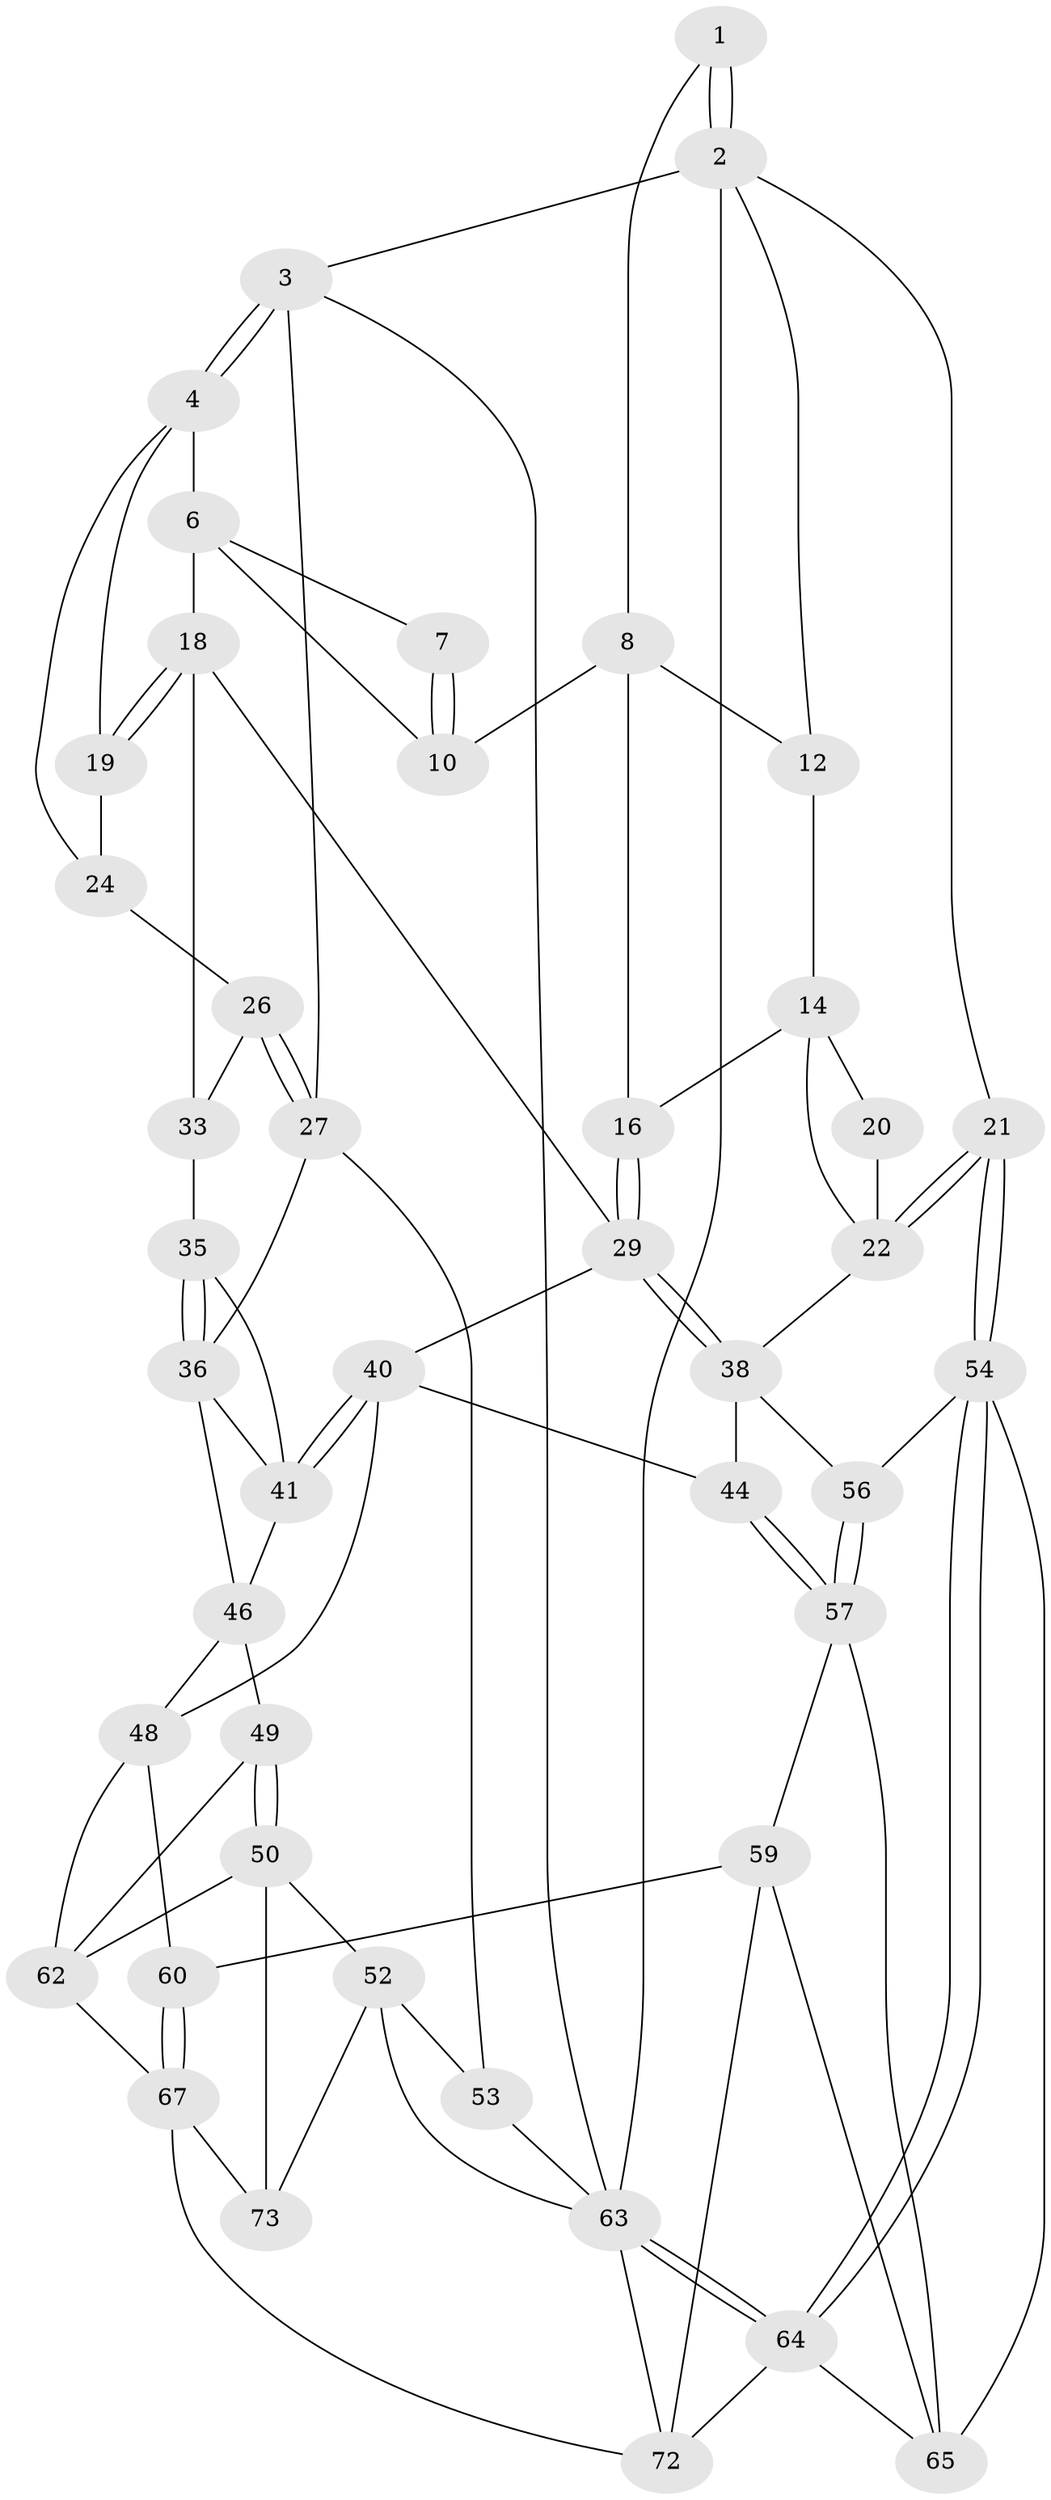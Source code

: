 // original degree distribution, {3: 0.039473684210526314, 6: 0.2236842105263158, 5: 0.5131578947368421, 4: 0.2236842105263158}
// Generated by graph-tools (version 1.1) at 2025/11/02/27/25 16:11:56]
// undirected, 45 vertices, 98 edges
graph export_dot {
graph [start="1"]
  node [color=gray90,style=filled];
  1 [pos="+0.7564425606640145+0"];
  2 [pos="+1+0",super="+11"];
  3 [pos="+0+0"];
  4 [pos="+0+0",super="+5"];
  6 [pos="+0.16017242919490504+0",super="+17"];
  7 [pos="+0.47900300967010523+0"];
  8 [pos="+0.7363436599179135+0",super="+9"];
  10 [pos="+0.549221884447135+0.19728832049163816"];
  12 [pos="+1+0.1215893319915234",super="+13"];
  14 [pos="+0.7293324058751169+0.25674520139670665",super="+15"];
  16 [pos="+0.6978639592343879+0.2637584845252741"];
  18 [pos="+0.468962887710779+0.2279929813481261",super="+31"];
  19 [pos="+0.3629003494104217+0.2508460252800835"];
  20 [pos="+1+0.15467099829372227"];
  21 [pos="+1+0.5162667185268494"];
  22 [pos="+0.8971860614669109+0.41549909736491475",super="+23"];
  24 [pos="+0.3029878066770145+0.28383868906562704",super="+25"];
  26 [pos="+0.14344550808059184+0.4281254852905144",super="+32"];
  27 [pos="+0.10722849187193566+0.49150496956856415",super="+28"];
  29 [pos="+0.6533242823511719+0.4170259917955258",super="+30"];
  33 [pos="+0.4442384797753553+0.39933334353128014",super="+34"];
  35 [pos="+0.34323099465364487+0.4318468677005206",super="+39"];
  36 [pos="+0.29679576808478886+0.5031057871877885",super="+37"];
  38 [pos="+0.774861273311684+0.5896331055232552",super="+43"];
  40 [pos="+0.5375707474134626+0.5561871151520013",super="+45"];
  41 [pos="+0.4181336107397063+0.5123586212469078",super="+42"];
  44 [pos="+0.5822023770531711+0.6331137071630957"];
  46 [pos="+0.35153646867221805+0.6644947295846022",super="+47"];
  48 [pos="+0.44765744969637744+0.6698109618143424",super="+61"];
  49 [pos="+0.2770225058841876+0.7643068182390512"];
  50 [pos="+0.19735198970305987+0.7922823713949179",super="+51"];
  52 [pos="+0.053880961430240674+0.7726260997542647",super="+74"];
  53 [pos="+0+0.6518799091662615"];
  54 [pos="+1+0.657698258189426",super="+55"];
  56 [pos="+0.795794519596397+0.6314280314630756"];
  57 [pos="+0.6121616184711209+0.7717152484720338",super="+58"];
  59 [pos="+0.5946556970342314+0.8385948077433529",super="+70"];
  60 [pos="+0.5390890961044307+0.8673141909423214"];
  62 [pos="+0.33021434267620686+0.8054113630523483",super="+68"];
  63 [pos="+1+1",super="+69"];
  64 [pos="+1+1",super="+71"];
  65 [pos="+0.7979572333664839+0.825391840179967",super="+66"];
  67 [pos="+0.44396094916626944+1",super="+75"];
  72 [pos="+0.7623397800168805+1",super="+76"];
  73 [pos="+0.3061506658808479+1"];
  1 -- 2;
  1 -- 2;
  1 -- 8;
  2 -- 3;
  2 -- 63;
  2 -- 12;
  2 -- 21;
  3 -- 4;
  3 -- 4;
  3 -- 27;
  3 -- 63;
  4 -- 19;
  4 -- 6;
  4 -- 24;
  6 -- 7;
  6 -- 10;
  6 -- 18;
  7 -- 10;
  7 -- 10;
  8 -- 16;
  8 -- 10;
  8 -- 12;
  12 -- 14;
  14 -- 20;
  14 -- 16;
  14 -- 22;
  16 -- 29;
  16 -- 29;
  18 -- 19;
  18 -- 19;
  18 -- 33;
  18 -- 29;
  19 -- 24;
  20 -- 22;
  21 -- 22;
  21 -- 22;
  21 -- 54;
  21 -- 54;
  22 -- 38;
  24 -- 26 [weight=2];
  26 -- 27;
  26 -- 27;
  26 -- 33;
  27 -- 53;
  27 -- 36;
  29 -- 38;
  29 -- 38;
  29 -- 40;
  33 -- 35 [weight=2];
  35 -- 36;
  35 -- 36;
  35 -- 41;
  36 -- 41;
  36 -- 46;
  38 -- 56;
  38 -- 44;
  40 -- 41;
  40 -- 41;
  40 -- 48;
  40 -- 44;
  41 -- 46;
  44 -- 57;
  44 -- 57;
  46 -- 48;
  46 -- 49;
  48 -- 60;
  48 -- 62;
  49 -- 50;
  49 -- 50;
  49 -- 62;
  50 -- 62;
  50 -- 73;
  50 -- 52;
  52 -- 53;
  52 -- 73;
  52 -- 63;
  53 -- 63;
  54 -- 64;
  54 -- 64;
  54 -- 56;
  54 -- 65;
  56 -- 57;
  56 -- 57;
  57 -- 65;
  57 -- 59;
  59 -- 60;
  59 -- 72;
  59 -- 65;
  60 -- 67;
  60 -- 67;
  62 -- 67;
  63 -- 64;
  63 -- 64;
  63 -- 72;
  64 -- 65;
  64 -- 72;
  67 -- 73;
  67 -- 72;
}

